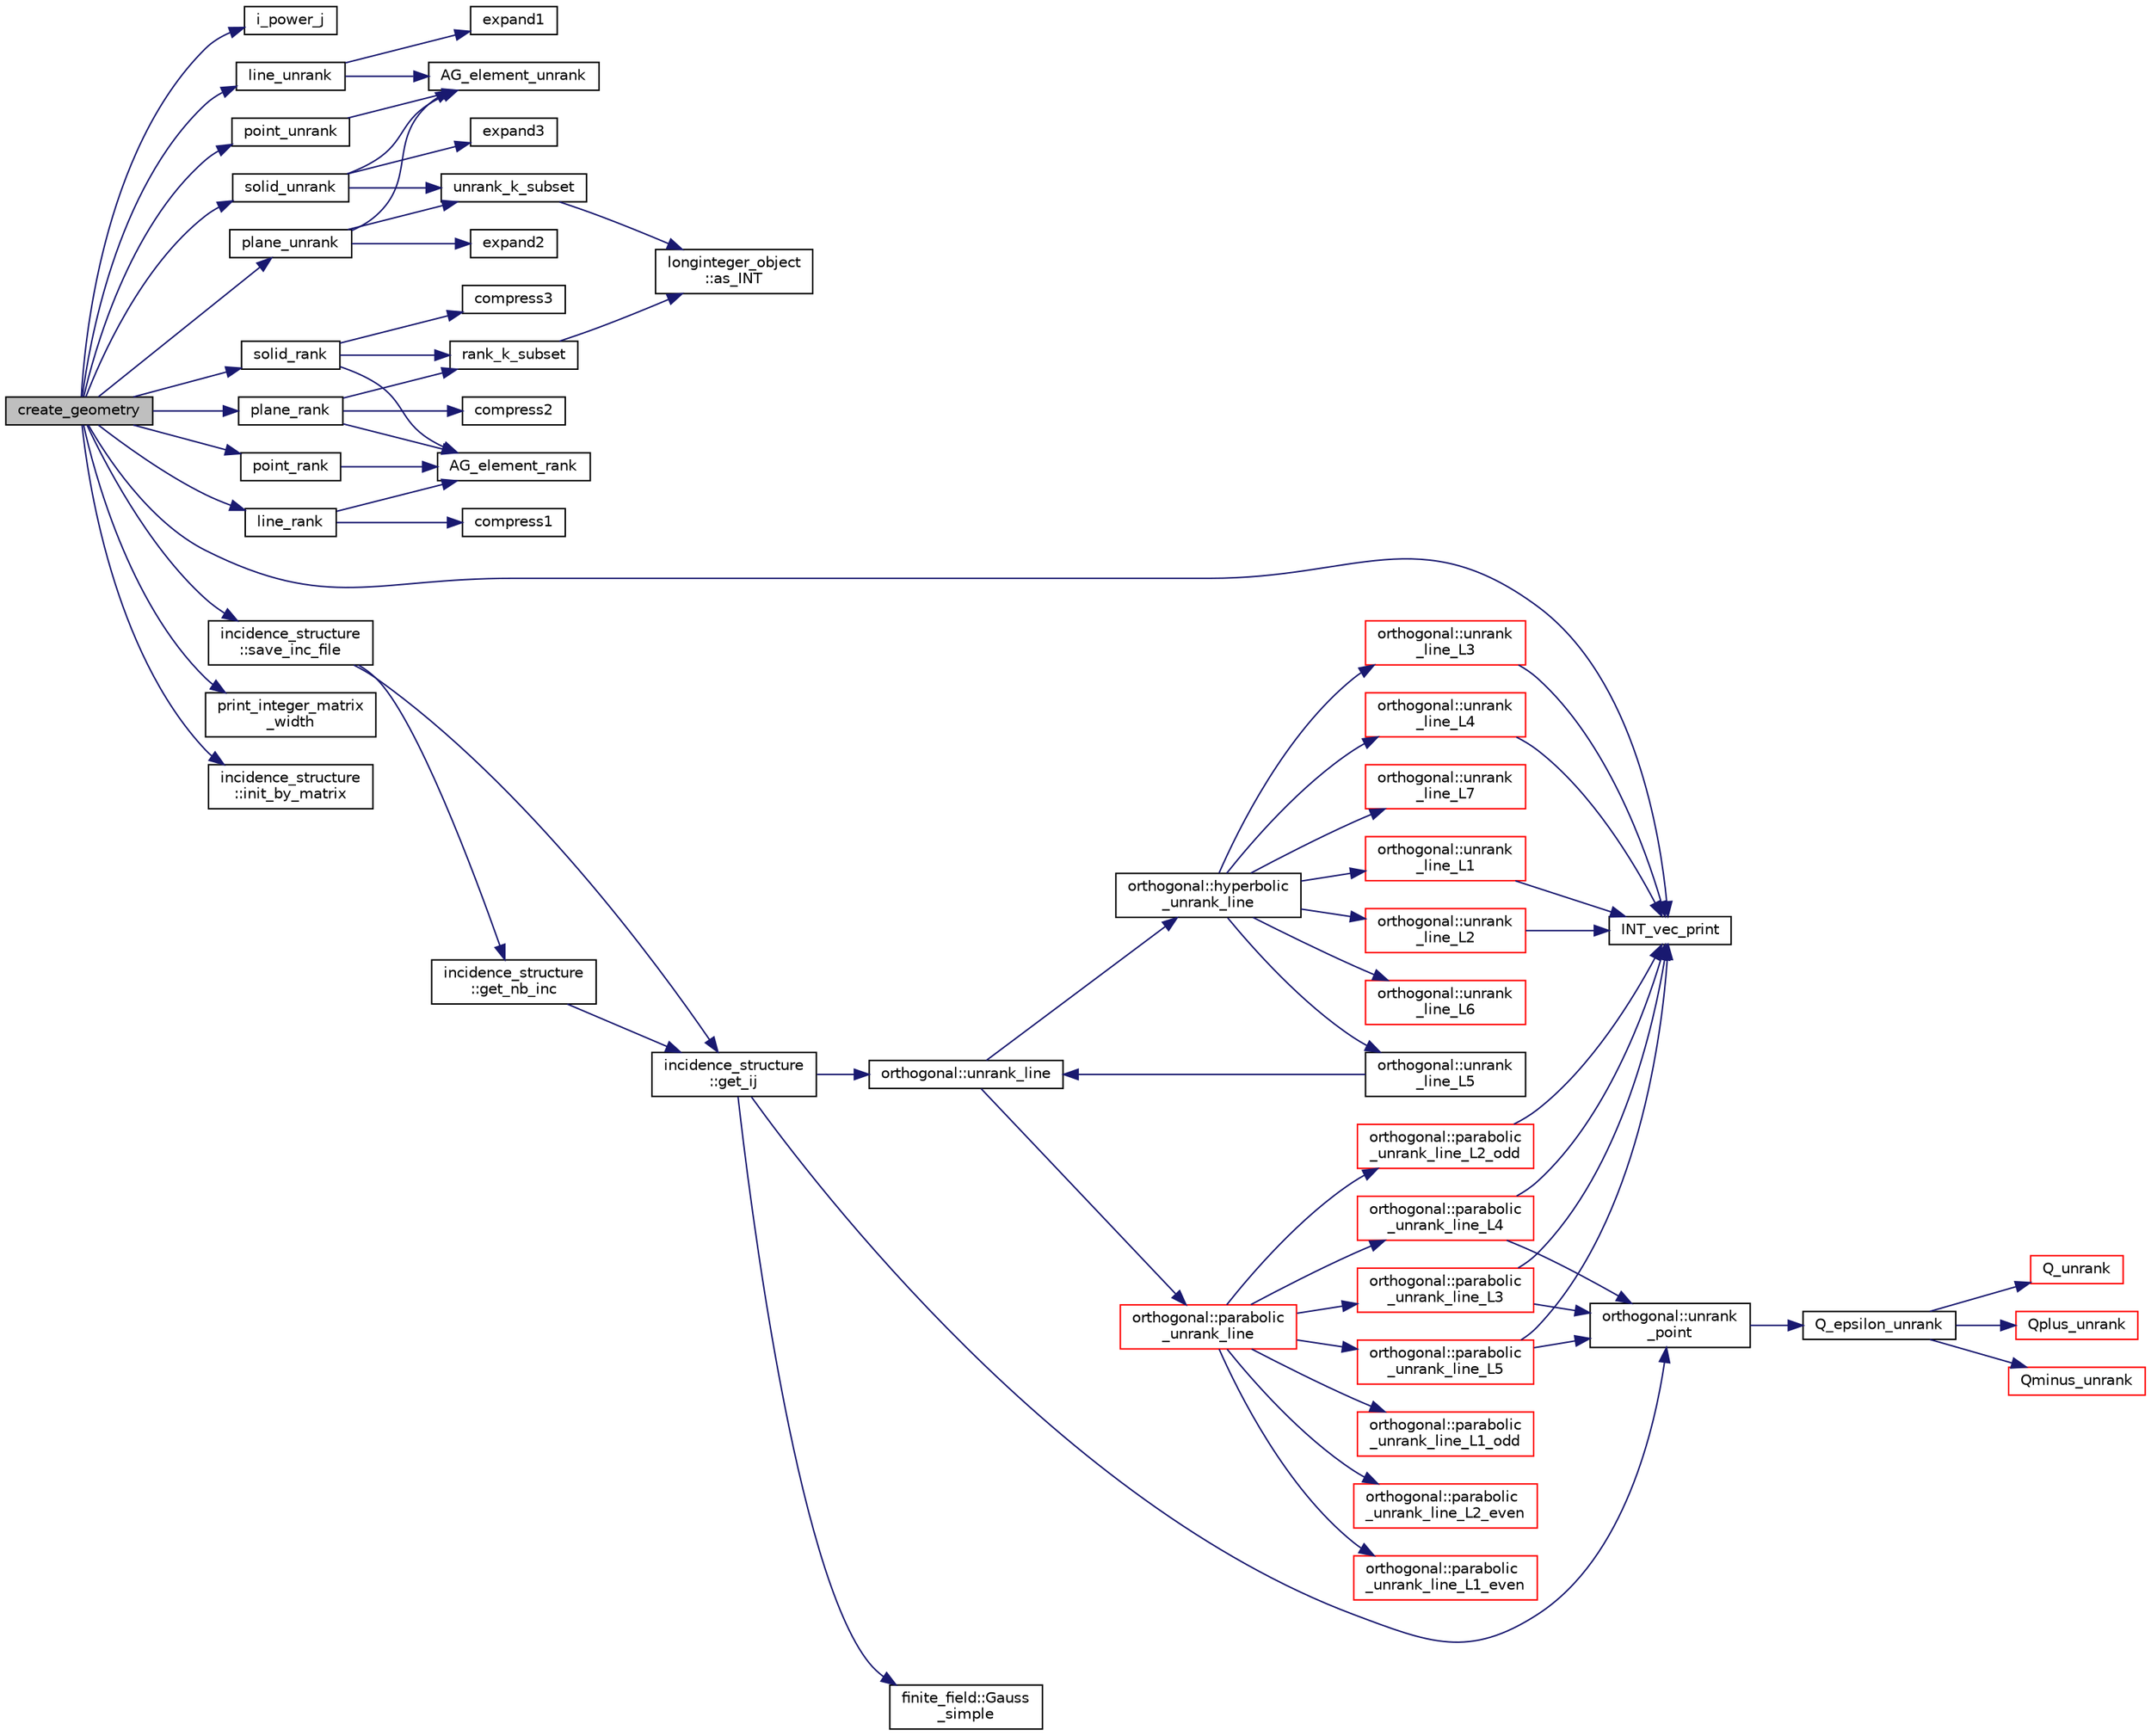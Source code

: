digraph "create_geometry"
{
  edge [fontname="Helvetica",fontsize="10",labelfontname="Helvetica",labelfontsize="10"];
  node [fontname="Helvetica",fontsize="10",shape=record];
  rankdir="LR";
  Node41 [label="create_geometry",height=0.2,width=0.4,color="black", fillcolor="grey75", style="filled", fontcolor="black"];
  Node41 -> Node42 [color="midnightblue",fontsize="10",style="solid",fontname="Helvetica"];
  Node42 [label="i_power_j",height=0.2,width=0.4,color="black", fillcolor="white", style="filled",URL="$de/dc5/algebra__and__number__theory_8h.html#a39b321523e8957d701618bb5cac542b5"];
  Node41 -> Node43 [color="midnightblue",fontsize="10",style="solid",fontname="Helvetica"];
  Node43 [label="line_unrank",height=0.2,width=0.4,color="black", fillcolor="white", style="filled",URL="$de/d10/hamming_8_c.html#a41c3e29e7c7fe4fb5416200d4f81a494"];
  Node43 -> Node44 [color="midnightblue",fontsize="10",style="solid",fontname="Helvetica"];
  Node44 [label="AG_element_unrank",height=0.2,width=0.4,color="black", fillcolor="white", style="filled",URL="$d4/d67/geometry_8h.html#a4a33b86c87b2879b97cfa1327abe2885"];
  Node43 -> Node45 [color="midnightblue",fontsize="10",style="solid",fontname="Helvetica"];
  Node45 [label="expand1",height=0.2,width=0.4,color="black", fillcolor="white", style="filled",URL="$de/d10/hamming_8_c.html#a36f1646c24ad2598cc12104f90fceea1"];
  Node41 -> Node46 [color="midnightblue",fontsize="10",style="solid",fontname="Helvetica"];
  Node46 [label="INT_vec_print",height=0.2,width=0.4,color="black", fillcolor="white", style="filled",URL="$df/dbf/sajeeb_8_c.html#a79a5901af0b47dd0d694109543c027fe"];
  Node41 -> Node47 [color="midnightblue",fontsize="10",style="solid",fontname="Helvetica"];
  Node47 [label="line_rank",height=0.2,width=0.4,color="black", fillcolor="white", style="filled",URL="$de/d10/hamming_8_c.html#a43afe3532246cd80d7266ade573e644a"];
  Node47 -> Node48 [color="midnightblue",fontsize="10",style="solid",fontname="Helvetica"];
  Node48 [label="compress1",height=0.2,width=0.4,color="black", fillcolor="white", style="filled",URL="$de/d10/hamming_8_c.html#a356787ba08a6c14f9a76b3a4222d18fc"];
  Node47 -> Node49 [color="midnightblue",fontsize="10",style="solid",fontname="Helvetica"];
  Node49 [label="AG_element_rank",height=0.2,width=0.4,color="black", fillcolor="white", style="filled",URL="$d4/d67/geometry_8h.html#ab2ac908d07dd8038fd996e26bdc75c17"];
  Node41 -> Node50 [color="midnightblue",fontsize="10",style="solid",fontname="Helvetica"];
  Node50 [label="plane_unrank",height=0.2,width=0.4,color="black", fillcolor="white", style="filled",URL="$de/d10/hamming_8_c.html#adb5495f3cdf8309495761e329605b56e"];
  Node50 -> Node51 [color="midnightblue",fontsize="10",style="solid",fontname="Helvetica"];
  Node51 [label="unrank_k_subset",height=0.2,width=0.4,color="black", fillcolor="white", style="filled",URL="$d2/d7c/combinatorics_8_c.html#a709dbec12f4da5bb02b9352d45a2c77d"];
  Node51 -> Node52 [color="midnightblue",fontsize="10",style="solid",fontname="Helvetica"];
  Node52 [label="longinteger_object\l::as_INT",height=0.2,width=0.4,color="black", fillcolor="white", style="filled",URL="$dd/d7e/classlonginteger__object.html#afb992d4679a6741acc63c8bcba27971e"];
  Node50 -> Node44 [color="midnightblue",fontsize="10",style="solid",fontname="Helvetica"];
  Node50 -> Node53 [color="midnightblue",fontsize="10",style="solid",fontname="Helvetica"];
  Node53 [label="expand2",height=0.2,width=0.4,color="black", fillcolor="white", style="filled",URL="$de/d10/hamming_8_c.html#a0c34324947fe1f4cd8548865892c12bc"];
  Node41 -> Node54 [color="midnightblue",fontsize="10",style="solid",fontname="Helvetica"];
  Node54 [label="plane_rank",height=0.2,width=0.4,color="black", fillcolor="white", style="filled",URL="$de/d10/hamming_8_c.html#acfecf66be342ea15d6ee6117385e506e"];
  Node54 -> Node55 [color="midnightblue",fontsize="10",style="solid",fontname="Helvetica"];
  Node55 [label="rank_k_subset",height=0.2,width=0.4,color="black", fillcolor="white", style="filled",URL="$d2/d7c/combinatorics_8_c.html#a8ec9127fb82ee9dfa337c897c7060a57"];
  Node55 -> Node52 [color="midnightblue",fontsize="10",style="solid",fontname="Helvetica"];
  Node54 -> Node56 [color="midnightblue",fontsize="10",style="solid",fontname="Helvetica"];
  Node56 [label="compress2",height=0.2,width=0.4,color="black", fillcolor="white", style="filled",URL="$de/d10/hamming_8_c.html#ab11cc7b9f199077fcc8321fa36083646"];
  Node54 -> Node49 [color="midnightblue",fontsize="10",style="solid",fontname="Helvetica"];
  Node41 -> Node57 [color="midnightblue",fontsize="10",style="solid",fontname="Helvetica"];
  Node57 [label="solid_unrank",height=0.2,width=0.4,color="black", fillcolor="white", style="filled",URL="$de/d10/hamming_8_c.html#ae8486b0f2df6bfbb6fd8d039cd2291a9"];
  Node57 -> Node51 [color="midnightblue",fontsize="10",style="solid",fontname="Helvetica"];
  Node57 -> Node44 [color="midnightblue",fontsize="10",style="solid",fontname="Helvetica"];
  Node57 -> Node58 [color="midnightblue",fontsize="10",style="solid",fontname="Helvetica"];
  Node58 [label="expand3",height=0.2,width=0.4,color="black", fillcolor="white", style="filled",URL="$de/d10/hamming_8_c.html#a965946cb0a131153ea37be3b465fa0f0"];
  Node41 -> Node59 [color="midnightblue",fontsize="10",style="solid",fontname="Helvetica"];
  Node59 [label="solid_rank",height=0.2,width=0.4,color="black", fillcolor="white", style="filled",URL="$de/d10/hamming_8_c.html#ab38ee82dcc42663cf6693b24cb65c823"];
  Node59 -> Node55 [color="midnightblue",fontsize="10",style="solid",fontname="Helvetica"];
  Node59 -> Node60 [color="midnightblue",fontsize="10",style="solid",fontname="Helvetica"];
  Node60 [label="compress3",height=0.2,width=0.4,color="black", fillcolor="white", style="filled",URL="$de/d10/hamming_8_c.html#a54840f3524ad91e49e250772ed32b96f"];
  Node59 -> Node49 [color="midnightblue",fontsize="10",style="solid",fontname="Helvetica"];
  Node41 -> Node61 [color="midnightblue",fontsize="10",style="solid",fontname="Helvetica"];
  Node61 [label="point_rank",height=0.2,width=0.4,color="black", fillcolor="white", style="filled",URL="$de/d10/hamming_8_c.html#a37ec36e73419b1006f1e9e6d75b92c49"];
  Node61 -> Node49 [color="midnightblue",fontsize="10",style="solid",fontname="Helvetica"];
  Node41 -> Node62 [color="midnightblue",fontsize="10",style="solid",fontname="Helvetica"];
  Node62 [label="print_integer_matrix\l_width",height=0.2,width=0.4,color="black", fillcolor="white", style="filled",URL="$d5/db4/io__and__os_8h.html#aa78f3e73fc2179251bd15adbcc31573f"];
  Node41 -> Node63 [color="midnightblue",fontsize="10",style="solid",fontname="Helvetica"];
  Node63 [label="incidence_structure\l::init_by_matrix",height=0.2,width=0.4,color="black", fillcolor="white", style="filled",URL="$da/d8a/classincidence__structure.html#a3f4fea622872e3e0f50698abca967561"];
  Node41 -> Node64 [color="midnightblue",fontsize="10",style="solid",fontname="Helvetica"];
  Node64 [label="incidence_structure\l::save_inc_file",height=0.2,width=0.4,color="black", fillcolor="white", style="filled",URL="$da/d8a/classincidence__structure.html#a4fd15671d6a99a4cae34a24e3c0b7705"];
  Node64 -> Node65 [color="midnightblue",fontsize="10",style="solid",fontname="Helvetica"];
  Node65 [label="incidence_structure\l::get_nb_inc",height=0.2,width=0.4,color="black", fillcolor="white", style="filled",URL="$da/d8a/classincidence__structure.html#acdc1d5ce64ece8aefa6bcc7656ed932c"];
  Node65 -> Node66 [color="midnightblue",fontsize="10",style="solid",fontname="Helvetica"];
  Node66 [label="incidence_structure\l::get_ij",height=0.2,width=0.4,color="black", fillcolor="white", style="filled",URL="$da/d8a/classincidence__structure.html#a5ee9b327bdd0c2714cadff040a4c4678"];
  Node66 -> Node67 [color="midnightblue",fontsize="10",style="solid",fontname="Helvetica"];
  Node67 [label="orthogonal::unrank\l_point",height=0.2,width=0.4,color="black", fillcolor="white", style="filled",URL="$d7/daa/classorthogonal.html#ab655117100f7c66c19817b84ac5ac0a0"];
  Node67 -> Node68 [color="midnightblue",fontsize="10",style="solid",fontname="Helvetica"];
  Node68 [label="Q_epsilon_unrank",height=0.2,width=0.4,color="black", fillcolor="white", style="filled",URL="$d4/d67/geometry_8h.html#af162c4d30d4a6528299e37551c353e7b"];
  Node68 -> Node69 [color="midnightblue",fontsize="10",style="solid",fontname="Helvetica"];
  Node69 [label="Q_unrank",height=0.2,width=0.4,color="red", fillcolor="white", style="filled",URL="$db/da0/lib_2foundations_2geometry_2orthogonal__points_8_c.html#a6d02923d5b54ef796934e753e6f5b65b"];
  Node68 -> Node87 [color="midnightblue",fontsize="10",style="solid",fontname="Helvetica"];
  Node87 [label="Qplus_unrank",height=0.2,width=0.4,color="red", fillcolor="white", style="filled",URL="$db/da0/lib_2foundations_2geometry_2orthogonal__points_8_c.html#ad50512edd586919700e033744b4a03c8"];
  Node68 -> Node88 [color="midnightblue",fontsize="10",style="solid",fontname="Helvetica"];
  Node88 [label="Qminus_unrank",height=0.2,width=0.4,color="red", fillcolor="white", style="filled",URL="$db/da0/lib_2foundations_2geometry_2orthogonal__points_8_c.html#ac2dd18f435ab479095b836a483c12c7d"];
  Node66 -> Node89 [color="midnightblue",fontsize="10",style="solid",fontname="Helvetica"];
  Node89 [label="orthogonal::unrank_line",height=0.2,width=0.4,color="black", fillcolor="white", style="filled",URL="$d7/daa/classorthogonal.html#a27fec576f6e11b80dd4503fa3cf7611e"];
  Node89 -> Node90 [color="midnightblue",fontsize="10",style="solid",fontname="Helvetica"];
  Node90 [label="orthogonal::hyperbolic\l_unrank_line",height=0.2,width=0.4,color="black", fillcolor="white", style="filled",URL="$d7/daa/classorthogonal.html#a94952194cdcc478feb676e97e2e272f2"];
  Node90 -> Node91 [color="midnightblue",fontsize="10",style="solid",fontname="Helvetica"];
  Node91 [label="orthogonal::unrank\l_line_L1",height=0.2,width=0.4,color="red", fillcolor="white", style="filled",URL="$d7/daa/classorthogonal.html#aca204928ad9c6c2d9e9afe2ea5af6d60"];
  Node91 -> Node46 [color="midnightblue",fontsize="10",style="solid",fontname="Helvetica"];
  Node90 -> Node134 [color="midnightblue",fontsize="10",style="solid",fontname="Helvetica"];
  Node134 [label="orthogonal::unrank\l_line_L2",height=0.2,width=0.4,color="red", fillcolor="white", style="filled",URL="$d7/daa/classorthogonal.html#abb7883ab6e8726606f8b82094d1181a5"];
  Node134 -> Node46 [color="midnightblue",fontsize="10",style="solid",fontname="Helvetica"];
  Node90 -> Node137 [color="midnightblue",fontsize="10",style="solid",fontname="Helvetica"];
  Node137 [label="orthogonal::unrank\l_line_L3",height=0.2,width=0.4,color="red", fillcolor="white", style="filled",URL="$d7/daa/classorthogonal.html#a3546eded4c93131b31df43de26a08991"];
  Node137 -> Node46 [color="midnightblue",fontsize="10",style="solid",fontname="Helvetica"];
  Node90 -> Node138 [color="midnightblue",fontsize="10",style="solid",fontname="Helvetica"];
  Node138 [label="orthogonal::unrank\l_line_L4",height=0.2,width=0.4,color="red", fillcolor="white", style="filled",URL="$d7/daa/classorthogonal.html#ab207c36ebccd5b91981d678a56ffd9eb"];
  Node138 -> Node46 [color="midnightblue",fontsize="10",style="solid",fontname="Helvetica"];
  Node90 -> Node139 [color="midnightblue",fontsize="10",style="solid",fontname="Helvetica"];
  Node139 [label="orthogonal::unrank\l_line_L5",height=0.2,width=0.4,color="black", fillcolor="white", style="filled",URL="$d7/daa/classorthogonal.html#a64148a40b356447a00d985789ad74c82"];
  Node139 -> Node89 [color="midnightblue",fontsize="10",style="solid",fontname="Helvetica"];
  Node90 -> Node140 [color="midnightblue",fontsize="10",style="solid",fontname="Helvetica"];
  Node140 [label="orthogonal::unrank\l_line_L6",height=0.2,width=0.4,color="red", fillcolor="white", style="filled",URL="$d7/daa/classorthogonal.html#a91145776fc4185d7277ddf019064f7ea"];
  Node90 -> Node141 [color="midnightblue",fontsize="10",style="solid",fontname="Helvetica"];
  Node141 [label="orthogonal::unrank\l_line_L7",height=0.2,width=0.4,color="red", fillcolor="white", style="filled",URL="$d7/daa/classorthogonal.html#a6dbd5481e532a8f7232acded49f5c05e"];
  Node89 -> Node142 [color="midnightblue",fontsize="10",style="solid",fontname="Helvetica"];
  Node142 [label="orthogonal::parabolic\l_unrank_line",height=0.2,width=0.4,color="red", fillcolor="white", style="filled",URL="$d7/daa/classorthogonal.html#a449cc51a62e11b8699befe951b0f8a4c"];
  Node142 -> Node143 [color="midnightblue",fontsize="10",style="solid",fontname="Helvetica"];
  Node143 [label="orthogonal::parabolic\l_unrank_line_L1_even",height=0.2,width=0.4,color="red", fillcolor="white", style="filled",URL="$d7/daa/classorthogonal.html#a83a57c7023d5a61881d39f00f7717d8b"];
  Node142 -> Node144 [color="midnightblue",fontsize="10",style="solid",fontname="Helvetica"];
  Node144 [label="orthogonal::parabolic\l_unrank_line_L1_odd",height=0.2,width=0.4,color="red", fillcolor="white", style="filled",URL="$d7/daa/classorthogonal.html#af59966fe1bb32196deaafbe6849fdeb1"];
  Node142 -> Node170 [color="midnightblue",fontsize="10",style="solid",fontname="Helvetica"];
  Node170 [label="orthogonal::parabolic\l_unrank_line_L2_even",height=0.2,width=0.4,color="red", fillcolor="white", style="filled",URL="$d7/daa/classorthogonal.html#a57a7ad0d16ea67c0636c9f179eeed5d1"];
  Node142 -> Node172 [color="midnightblue",fontsize="10",style="solid",fontname="Helvetica"];
  Node172 [label="orthogonal::parabolic\l_unrank_line_L2_odd",height=0.2,width=0.4,color="red", fillcolor="white", style="filled",URL="$d7/daa/classorthogonal.html#a9ab8a29daee27c60803e2bf5026a9a9e"];
  Node172 -> Node46 [color="midnightblue",fontsize="10",style="solid",fontname="Helvetica"];
  Node142 -> Node174 [color="midnightblue",fontsize="10",style="solid",fontname="Helvetica"];
  Node174 [label="orthogonal::parabolic\l_unrank_line_L3",height=0.2,width=0.4,color="red", fillcolor="white", style="filled",URL="$d7/daa/classorthogonal.html#ae1edfba289a03ed4d383514c2b0dc4b7"];
  Node174 -> Node67 [color="midnightblue",fontsize="10",style="solid",fontname="Helvetica"];
  Node174 -> Node46 [color="midnightblue",fontsize="10",style="solid",fontname="Helvetica"];
  Node142 -> Node179 [color="midnightblue",fontsize="10",style="solid",fontname="Helvetica"];
  Node179 [label="orthogonal::parabolic\l_unrank_line_L4",height=0.2,width=0.4,color="red", fillcolor="white", style="filled",URL="$d7/daa/classorthogonal.html#a6a30b6c7f59498ad8c7f2bec7c78d2ff"];
  Node179 -> Node67 [color="midnightblue",fontsize="10",style="solid",fontname="Helvetica"];
  Node179 -> Node46 [color="midnightblue",fontsize="10",style="solid",fontname="Helvetica"];
  Node142 -> Node181 [color="midnightblue",fontsize="10",style="solid",fontname="Helvetica"];
  Node181 [label="orthogonal::parabolic\l_unrank_line_L5",height=0.2,width=0.4,color="red", fillcolor="white", style="filled",URL="$d7/daa/classorthogonal.html#a77831b97ebbbc5d8103c5e7e0edfeb9b"];
  Node181 -> Node67 [color="midnightblue",fontsize="10",style="solid",fontname="Helvetica"];
  Node181 -> Node46 [color="midnightblue",fontsize="10",style="solid",fontname="Helvetica"];
  Node66 -> Node186 [color="midnightblue",fontsize="10",style="solid",fontname="Helvetica"];
  Node186 [label="finite_field::Gauss\l_simple",height=0.2,width=0.4,color="black", fillcolor="white", style="filled",URL="$df/d5a/classfinite__field.html#aba4950590e24a1ce323f292cf47b3307"];
  Node64 -> Node66 [color="midnightblue",fontsize="10",style="solid",fontname="Helvetica"];
  Node41 -> Node187 [color="midnightblue",fontsize="10",style="solid",fontname="Helvetica"];
  Node187 [label="point_unrank",height=0.2,width=0.4,color="black", fillcolor="white", style="filled",URL="$de/d10/hamming_8_c.html#ad44223e4ca85593538941d2d02d59eff"];
  Node187 -> Node44 [color="midnightblue",fontsize="10",style="solid",fontname="Helvetica"];
}
